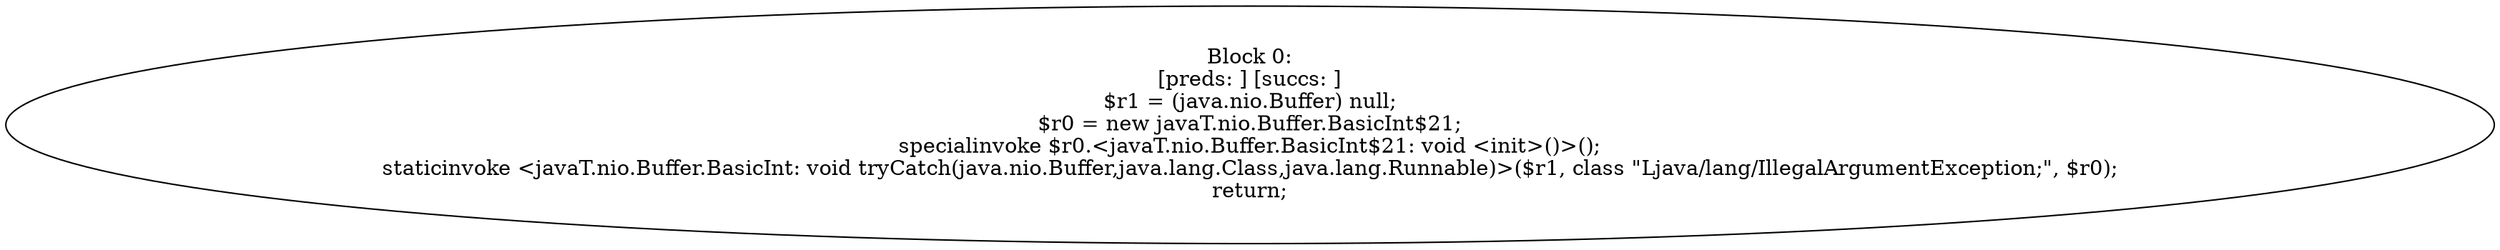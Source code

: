 digraph "unitGraph" {
    "Block 0:
[preds: ] [succs: ]
$r1 = (java.nio.Buffer) null;
$r0 = new javaT.nio.Buffer.BasicInt$21;
specialinvoke $r0.<javaT.nio.Buffer.BasicInt$21: void <init>()>();
staticinvoke <javaT.nio.Buffer.BasicInt: void tryCatch(java.nio.Buffer,java.lang.Class,java.lang.Runnable)>($r1, class \"Ljava/lang/IllegalArgumentException;\", $r0);
return;
"
}
